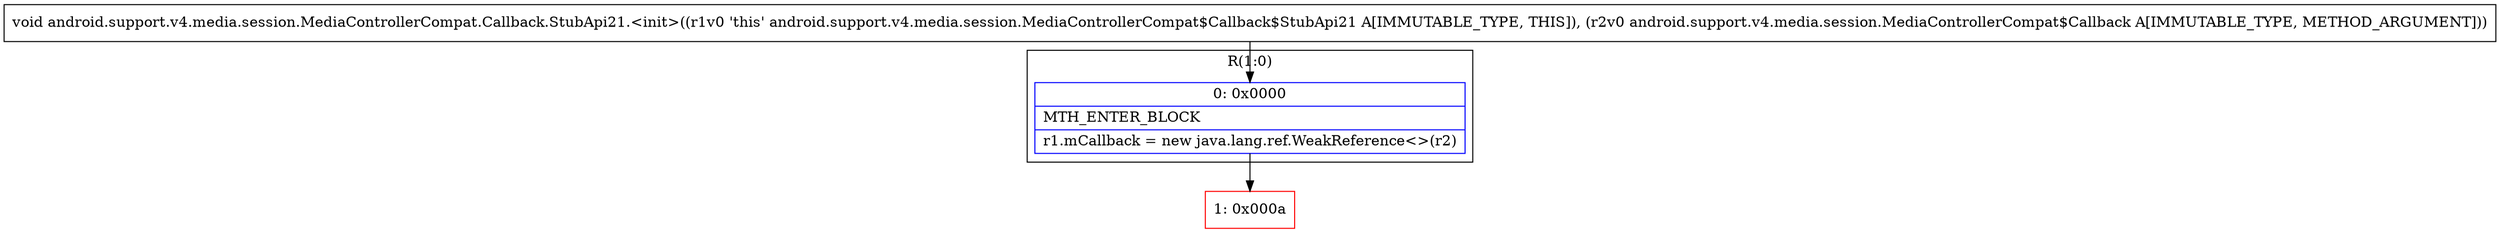 digraph "CFG forandroid.support.v4.media.session.MediaControllerCompat.Callback.StubApi21.\<init\>(Landroid\/support\/v4\/media\/session\/MediaControllerCompat$Callback;)V" {
subgraph cluster_Region_991603296 {
label = "R(1:0)";
node [shape=record,color=blue];
Node_0 [shape=record,label="{0\:\ 0x0000|MTH_ENTER_BLOCK\l|r1.mCallback = new java.lang.ref.WeakReference\<\>(r2)\l}"];
}
Node_1 [shape=record,color=red,label="{1\:\ 0x000a}"];
MethodNode[shape=record,label="{void android.support.v4.media.session.MediaControllerCompat.Callback.StubApi21.\<init\>((r1v0 'this' android.support.v4.media.session.MediaControllerCompat$Callback$StubApi21 A[IMMUTABLE_TYPE, THIS]), (r2v0 android.support.v4.media.session.MediaControllerCompat$Callback A[IMMUTABLE_TYPE, METHOD_ARGUMENT])) }"];
MethodNode -> Node_0;
Node_0 -> Node_1;
}

